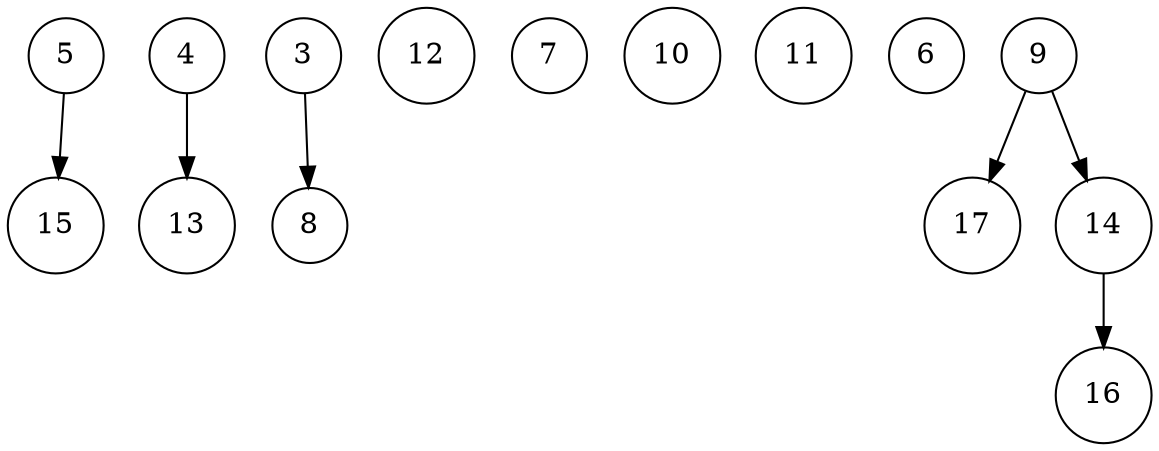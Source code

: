 digraph G{
	margin="0"
	node[shape=circle]
	t5[label="5"];
	t515[label="15"];
	t5->t515;
	t4[label="4"];
	t413[label="13"];
	t4->t413;
	t3[label="3"];
	t38[label="8"];
	t3->t38;
	t12[label="12"];
	t7[label="7"];
	t10[label="10"];
	t11[label="11"];
	t6[label="6"];
	t9[label="9"];
	t917[label="17"];
	t914[label="14"];
	t91416[label="16"];
	t914->t91416;
	{rank=same t917->t914[style=invis]}
	t9->t917;
	t9->t914;
	{rank=same t5->t4->t3->t12->t7->t10->t11->t6->t9[style=invis]}
}